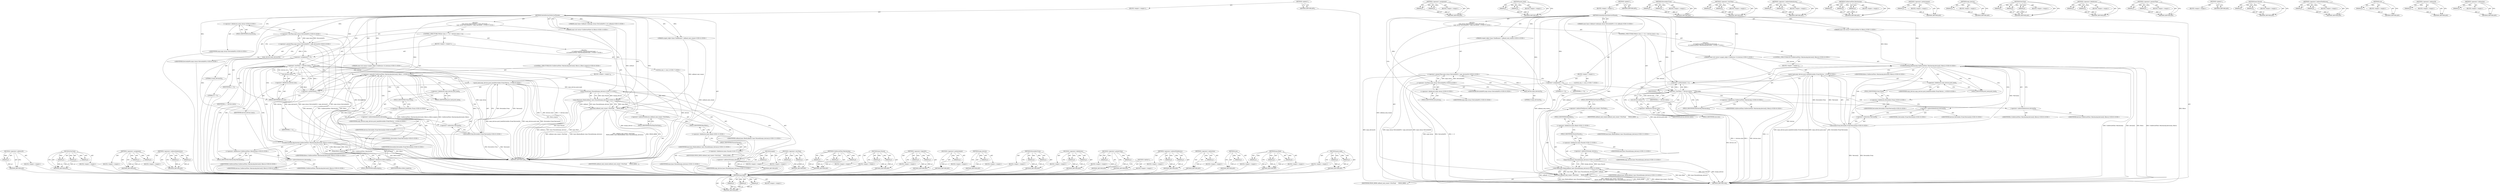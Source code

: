 digraph "push_back" {
vulnerable_172 [label=<(METHOD,base.Bind)>];
vulnerable_173 [label=<(PARAM,p1)>];
vulnerable_174 [label=<(PARAM,p2)>];
vulnerable_175 [label=<(PARAM,p3)>];
vulnerable_176 [label=<(BLOCK,&lt;empty&gt;,&lt;empty&gt;)>];
vulnerable_177 [label=<(METHOD_RETURN,ANY)>];
vulnerable_123 [label=<(METHOD,&lt;operator&gt;.assignment)>];
vulnerable_124 [label=<(PARAM,p1)>];
vulnerable_125 [label=<(PARAM,p2)>];
vulnerable_126 [label=<(BLOCK,&lt;empty&gt;,&lt;empty&gt;)>];
vulnerable_127 [label=<(METHOD_RETURN,ANY)>];
vulnerable_147 [label=<(METHOD,push_back)>];
vulnerable_148 [label=<(PARAM,p1)>];
vulnerable_149 [label=<(PARAM,p2)>];
vulnerable_150 [label=<(BLOCK,&lt;empty&gt;,&lt;empty&gt;)>];
vulnerable_151 [label=<(METHOD_RETURN,ANY)>];
vulnerable_6 [label=<(METHOD,&lt;global&gt;)<SUB>1</SUB>>];
vulnerable_7 [label=<(BLOCK,&lt;empty&gt;,&lt;empty&gt;)<SUB>1</SUB>>];
vulnerable_8 [label=<(METHOD,OnGetDevicesOnServiceThread)<SUB>1</SUB>>];
vulnerable_9 [label="<(PARAM,const std::vector&lt;UsbDeviceFilter&gt;&amp; filters)<SUB>2</SUB>>"];
vulnerable_10 [label="<(PARAM,const base::Callback&lt;void(mojo::Array&lt;DeviceInfoPtr&gt;)&gt;&amp; callback)<SUB>3</SUB>>"];
vulnerable_11 [label="<(PARAM,scoped_refptr&lt;base::TaskRunner&gt; callback_task_runner)<SUB>4</SUB>>"];
vulnerable_12 [label="<(PARAM,const std::vector&lt;scoped_refptr&lt;UsbDevice&gt;&gt;&amp; devices)<SUB>5</SUB>>"];
vulnerable_13 [label="<(BLOCK,{
   mojo::Array&lt;DeviceInfoPtr&gt; mojo_devices(0)...,{
   mojo::Array&lt;DeviceInfoPtr&gt; mojo_devices(0)...)<SUB>5</SUB>>"];
vulnerable_14 [label="<(&lt;operator&gt;.greaterThan,mojo::Array&lt;DeviceInfoPtr&gt; mojo_devices(0))<SUB>6</SUB>>"];
vulnerable_15 [label="<(&lt;operator&gt;.lessThan,mojo::Array&lt;DeviceInfoPtr)<SUB>6</SUB>>"];
vulnerable_16 [label="<(&lt;operator&gt;.fieldAccess,mojo::Array)<SUB>6</SUB>>"];
vulnerable_17 [label="<(IDENTIFIER,mojo,mojo::Array&lt;DeviceInfoPtr)<SUB>6</SUB>>"];
vulnerable_18 [label=<(FIELD_IDENTIFIER,Array,Array)<SUB>6</SUB>>];
vulnerable_19 [label="<(IDENTIFIER,DeviceInfoPtr,mojo::Array&lt;DeviceInfoPtr)<SUB>6</SUB>>"];
vulnerable_20 [label=<(mojo_devices,mojo_devices(0))<SUB>6</SUB>>];
vulnerable_21 [label=<(LITERAL,0,mojo_devices(0))<SUB>6</SUB>>];
vulnerable_22 [label=<(CONTROL_STRUCTURE,FOR,for (size_t i = 0;i &lt; devices.size();++i))<SUB>7</SUB>>];
vulnerable_23 [label=<(BLOCK,&lt;empty&gt;,&lt;empty&gt;)<SUB>7</SUB>>];
vulnerable_24 [label="<(LOCAL,size_t i: size_t)<SUB>7</SUB>>"];
vulnerable_25 [label=<(&lt;operator&gt;.assignment,i = 0)<SUB>7</SUB>>];
vulnerable_26 [label=<(IDENTIFIER,i,i = 0)<SUB>7</SUB>>];
vulnerable_27 [label=<(LITERAL,0,i = 0)<SUB>7</SUB>>];
vulnerable_28 [label=<(&lt;operator&gt;.lessThan,i &lt; devices.size())<SUB>7</SUB>>];
vulnerable_29 [label=<(IDENTIFIER,i,i &lt; devices.size())<SUB>7</SUB>>];
vulnerable_30 [label=<(size,devices.size())<SUB>7</SUB>>];
vulnerable_31 [label=<(&lt;operator&gt;.fieldAccess,devices.size)<SUB>7</SUB>>];
vulnerable_32 [label=<(IDENTIFIER,devices,devices.size())<SUB>7</SUB>>];
vulnerable_33 [label=<(FIELD_IDENTIFIER,size,size)<SUB>7</SUB>>];
vulnerable_34 [label=<(&lt;operator&gt;.preIncrement,++i)<SUB>7</SUB>>];
vulnerable_35 [label=<(IDENTIFIER,i,++i)<SUB>7</SUB>>];
vulnerable_36 [label="<(BLOCK,{
    if (UsbDeviceFilter::MatchesAny(devices[i...,{
    if (UsbDeviceFilter::MatchesAny(devices[i...)<SUB>7</SUB>>"];
vulnerable_37 [label="<(CONTROL_STRUCTURE,IF,if (UsbDeviceFilter::MatchesAny(devices[i], filters)))<SUB>8</SUB>>"];
vulnerable_38 [label="<(UsbDeviceFilter.MatchesAny,UsbDeviceFilter::MatchesAny(devices[i], filters))<SUB>8</SUB>>"];
vulnerable_39 [label="<(&lt;operator&gt;.fieldAccess,UsbDeviceFilter::MatchesAny)<SUB>8</SUB>>"];
vulnerable_40 [label="<(IDENTIFIER,UsbDeviceFilter,UsbDeviceFilter::MatchesAny(devices[i], filters))<SUB>8</SUB>>"];
vulnerable_41 [label=<(FIELD_IDENTIFIER,MatchesAny,MatchesAny)<SUB>8</SUB>>];
vulnerable_42 [label=<(&lt;operator&gt;.indirectIndexAccess,devices[i])<SUB>8</SUB>>];
vulnerable_43 [label="<(IDENTIFIER,devices,UsbDeviceFilter::MatchesAny(devices[i], filters))<SUB>8</SUB>>"];
vulnerable_44 [label="<(IDENTIFIER,i,UsbDeviceFilter::MatchesAny(devices[i], filters))<SUB>8</SUB>>"];
vulnerable_45 [label="<(IDENTIFIER,filters,UsbDeviceFilter::MatchesAny(devices[i], filters))<SUB>8</SUB>>"];
vulnerable_46 [label=<(BLOCK,&lt;empty&gt;,&lt;empty&gt;)<SUB>9</SUB>>];
vulnerable_47 [label="<(push_back,mojo_devices.push_back(DeviceInfo::From(*device...)<SUB>9</SUB>>"];
vulnerable_48 [label=<(&lt;operator&gt;.fieldAccess,mojo_devices.push_back)<SUB>9</SUB>>];
vulnerable_49 [label="<(IDENTIFIER,mojo_devices,mojo_devices.push_back(DeviceInfo::From(*device...)<SUB>9</SUB>>"];
vulnerable_50 [label=<(FIELD_IDENTIFIER,push_back,push_back)<SUB>9</SUB>>];
vulnerable_51 [label="<(DeviceInfo.From,DeviceInfo::From(*devices[i]))<SUB>9</SUB>>"];
vulnerable_52 [label="<(&lt;operator&gt;.fieldAccess,DeviceInfo::From)<SUB>9</SUB>>"];
vulnerable_53 [label="<(IDENTIFIER,DeviceInfo,DeviceInfo::From(*devices[i]))<SUB>9</SUB>>"];
vulnerable_54 [label=<(FIELD_IDENTIFIER,From,From)<SUB>9</SUB>>];
vulnerable_55 [label=<(&lt;operator&gt;.indirection,*devices[i])<SUB>9</SUB>>];
vulnerable_56 [label=<(&lt;operator&gt;.indirectIndexAccess,devices[i])<SUB>9</SUB>>];
vulnerable_57 [label="<(IDENTIFIER,devices,DeviceInfo::From(*devices[i]))<SUB>9</SUB>>"];
vulnerable_58 [label="<(IDENTIFIER,i,DeviceInfo::From(*devices[i]))<SUB>9</SUB>>"];
vulnerable_59 [label=<(PostTask,callback_task_runner-&gt;PostTask(
      FROM_HERE...)<SUB>11</SUB>>];
vulnerable_60 [label=<(&lt;operator&gt;.indirectFieldAccess,callback_task_runner-&gt;PostTask)<SUB>11</SUB>>];
vulnerable_61 [label=<(IDENTIFIER,callback_task_runner,callback_task_runner-&gt;PostTask(
      FROM_HERE...)<SUB>11</SUB>>];
vulnerable_62 [label=<(FIELD_IDENTIFIER,PostTask,PostTask)<SUB>11</SUB>>];
vulnerable_63 [label=<(IDENTIFIER,FROM_HERE,callback_task_runner-&gt;PostTask(
      FROM_HERE...)<SUB>12</SUB>>];
vulnerable_64 [label="<(base.Bind,base::Bind(callback, base::Passed(&amp;mojo_devices)))<SUB>12</SUB>>"];
vulnerable_65 [label="<(&lt;operator&gt;.fieldAccess,base::Bind)<SUB>12</SUB>>"];
vulnerable_66 [label="<(IDENTIFIER,base,base::Bind(callback, base::Passed(&amp;mojo_devices)))<SUB>12</SUB>>"];
vulnerable_67 [label=<(FIELD_IDENTIFIER,Bind,Bind)<SUB>12</SUB>>];
vulnerable_68 [label="<(IDENTIFIER,callback,base::Bind(callback, base::Passed(&amp;mojo_devices)))<SUB>12</SUB>>"];
vulnerable_69 [label="<(base.Passed,base::Passed(&amp;mojo_devices))<SUB>12</SUB>>"];
vulnerable_70 [label="<(&lt;operator&gt;.fieldAccess,base::Passed)<SUB>12</SUB>>"];
vulnerable_71 [label="<(IDENTIFIER,base,base::Passed(&amp;mojo_devices))<SUB>12</SUB>>"];
vulnerable_72 [label=<(FIELD_IDENTIFIER,Passed,Passed)<SUB>12</SUB>>];
vulnerable_73 [label=<(&lt;operator&gt;.addressOf,&amp;mojo_devices)<SUB>12</SUB>>];
vulnerable_74 [label="<(IDENTIFIER,mojo_devices,base::Passed(&amp;mojo_devices))<SUB>12</SUB>>"];
vulnerable_75 [label=<(METHOD_RETURN,void)<SUB>1</SUB>>];
vulnerable_77 [label=<(METHOD_RETURN,ANY)<SUB>1</SUB>>];
vulnerable_152 [label=<(METHOD,DeviceInfo.From)>];
vulnerable_153 [label=<(PARAM,p1)>];
vulnerable_154 [label=<(PARAM,p2)>];
vulnerable_155 [label=<(BLOCK,&lt;empty&gt;,&lt;empty&gt;)>];
vulnerable_156 [label=<(METHOD_RETURN,ANY)>];
vulnerable_109 [label=<(METHOD,&lt;operator&gt;.lessThan)>];
vulnerable_110 [label=<(PARAM,p1)>];
vulnerable_111 [label=<(PARAM,p2)>];
vulnerable_112 [label=<(BLOCK,&lt;empty&gt;,&lt;empty&gt;)>];
vulnerable_113 [label=<(METHOD_RETURN,ANY)>];
vulnerable_142 [label=<(METHOD,&lt;operator&gt;.indirectIndexAccess)>];
vulnerable_143 [label=<(PARAM,p1)>];
vulnerable_144 [label=<(PARAM,p2)>];
vulnerable_145 [label=<(BLOCK,&lt;empty&gt;,&lt;empty&gt;)>];
vulnerable_146 [label=<(METHOD_RETURN,ANY)>];
vulnerable_136 [label=<(METHOD,UsbDeviceFilter.MatchesAny)>];
vulnerable_137 [label=<(PARAM,p1)>];
vulnerable_138 [label=<(PARAM,p2)>];
vulnerable_139 [label=<(PARAM,p3)>];
vulnerable_140 [label=<(BLOCK,&lt;empty&gt;,&lt;empty&gt;)>];
vulnerable_141 [label=<(METHOD_RETURN,ANY)>];
vulnerable_132 [label=<(METHOD,&lt;operator&gt;.preIncrement)>];
vulnerable_133 [label=<(PARAM,p1)>];
vulnerable_134 [label=<(BLOCK,&lt;empty&gt;,&lt;empty&gt;)>];
vulnerable_135 [label=<(METHOD_RETURN,ANY)>];
vulnerable_119 [label=<(METHOD,mojo_devices)>];
vulnerable_120 [label=<(PARAM,p1)>];
vulnerable_121 [label=<(BLOCK,&lt;empty&gt;,&lt;empty&gt;)>];
vulnerable_122 [label=<(METHOD_RETURN,ANY)>];
vulnerable_161 [label=<(METHOD,PostTask)>];
vulnerable_162 [label=<(PARAM,p1)>];
vulnerable_163 [label=<(PARAM,p2)>];
vulnerable_164 [label=<(PARAM,p3)>];
vulnerable_165 [label=<(BLOCK,&lt;empty&gt;,&lt;empty&gt;)>];
vulnerable_166 [label=<(METHOD_RETURN,ANY)>];
vulnerable_114 [label=<(METHOD,&lt;operator&gt;.fieldAccess)>];
vulnerable_115 [label=<(PARAM,p1)>];
vulnerable_116 [label=<(PARAM,p2)>];
vulnerable_117 [label=<(BLOCK,&lt;empty&gt;,&lt;empty&gt;)>];
vulnerable_118 [label=<(METHOD_RETURN,ANY)>];
vulnerable_104 [label=<(METHOD,&lt;operator&gt;.greaterThan)>];
vulnerable_105 [label=<(PARAM,p1)>];
vulnerable_106 [label=<(PARAM,p2)>];
vulnerable_107 [label=<(BLOCK,&lt;empty&gt;,&lt;empty&gt;)>];
vulnerable_108 [label=<(METHOD_RETURN,ANY)>];
vulnerable_98 [label=<(METHOD,&lt;global&gt;)<SUB>1</SUB>>];
vulnerable_99 [label=<(BLOCK,&lt;empty&gt;,&lt;empty&gt;)>];
vulnerable_100 [label=<(METHOD_RETURN,ANY)>];
vulnerable_178 [label=<(METHOD,base.Passed)>];
vulnerable_179 [label=<(PARAM,p1)>];
vulnerable_180 [label=<(PARAM,p2)>];
vulnerable_181 [label=<(BLOCK,&lt;empty&gt;,&lt;empty&gt;)>];
vulnerable_182 [label=<(METHOD_RETURN,ANY)>];
vulnerable_167 [label=<(METHOD,&lt;operator&gt;.indirectFieldAccess)>];
vulnerable_168 [label=<(PARAM,p1)>];
vulnerable_169 [label=<(PARAM,p2)>];
vulnerable_170 [label=<(BLOCK,&lt;empty&gt;,&lt;empty&gt;)>];
vulnerable_171 [label=<(METHOD_RETURN,ANY)>];
vulnerable_128 [label=<(METHOD,size)>];
vulnerable_129 [label=<(PARAM,p1)>];
vulnerable_130 [label=<(BLOCK,&lt;empty&gt;,&lt;empty&gt;)>];
vulnerable_131 [label=<(METHOD_RETURN,ANY)>];
vulnerable_183 [label=<(METHOD,&lt;operator&gt;.addressOf)>];
vulnerable_184 [label=<(PARAM,p1)>];
vulnerable_185 [label=<(BLOCK,&lt;empty&gt;,&lt;empty&gt;)>];
vulnerable_186 [label=<(METHOD_RETURN,ANY)>];
vulnerable_157 [label=<(METHOD,&lt;operator&gt;.indirection)>];
vulnerable_158 [label=<(PARAM,p1)>];
vulnerable_159 [label=<(BLOCK,&lt;empty&gt;,&lt;empty&gt;)>];
vulnerable_160 [label=<(METHOD_RETURN,ANY)>];
fixed_197 [label=<(METHOD,&lt;operator&gt;.addressOf)>];
fixed_198 [label=<(PARAM,p1)>];
fixed_199 [label=<(BLOCK,&lt;empty&gt;,&lt;empty&gt;)>];
fixed_200 [label=<(METHOD_RETURN,ANY)>];
fixed_175 [label=<(METHOD,PostTask)>];
fixed_176 [label=<(PARAM,p1)>];
fixed_177 [label=<(PARAM,p2)>];
fixed_178 [label=<(PARAM,p3)>];
fixed_179 [label=<(BLOCK,&lt;empty&gt;,&lt;empty&gt;)>];
fixed_180 [label=<(METHOD_RETURN,ANY)>];
fixed_128 [label=<(METHOD,&lt;operator&gt;.assignment)>];
fixed_129 [label=<(PARAM,p1)>];
fixed_130 [label=<(PARAM,p2)>];
fixed_131 [label=<(BLOCK,&lt;empty&gt;,&lt;empty&gt;)>];
fixed_132 [label=<(METHOD_RETURN,ANY)>];
fixed_152 [label=<(METHOD,&lt;operator&gt;.indirectIndexAccess)>];
fixed_153 [label=<(PARAM,p1)>];
fixed_154 [label=<(PARAM,p2)>];
fixed_155 [label=<(BLOCK,&lt;empty&gt;,&lt;empty&gt;)>];
fixed_156 [label=<(METHOD_RETURN,ANY)>];
fixed_6 [label=<(METHOD,&lt;global&gt;)<SUB>1</SUB>>];
fixed_7 [label=<(BLOCK,&lt;empty&gt;,&lt;empty&gt;)<SUB>1</SUB>>];
fixed_8 [label=<(METHOD,OnGetDevicesOnServiceThread)<SUB>1</SUB>>];
fixed_9 [label="<(PARAM,const std::vector&lt;UsbDeviceFilter&gt;&amp; filters)<SUB>2</SUB>>"];
fixed_10 [label="<(PARAM,const base::Callback&lt;void(mojo::Array&lt;DeviceInfoPtr&gt;)&gt;&amp; callback)<SUB>3</SUB>>"];
fixed_11 [label="<(PARAM,scoped_refptr&lt;base::TaskRunner&gt; callback_task_runner)<SUB>4</SUB>>"];
fixed_12 [label="<(PARAM,const std::vector&lt;scoped_refptr&lt;UsbDevice&gt;&gt;&amp; devices)<SUB>5</SUB>>"];
fixed_13 [label="<(BLOCK,{
   mojo::Array&lt;DeviceInfoPtr&gt; mojo_devices(0)...,{
   mojo::Array&lt;DeviceInfoPtr&gt; mojo_devices(0)...)<SUB>5</SUB>>"];
fixed_14 [label="<(&lt;operator&gt;.greaterThan,mojo::Array&lt;DeviceInfoPtr&gt; mojo_devices(0))<SUB>6</SUB>>"];
fixed_15 [label="<(&lt;operator&gt;.lessThan,mojo::Array&lt;DeviceInfoPtr)<SUB>6</SUB>>"];
fixed_16 [label="<(&lt;operator&gt;.fieldAccess,mojo::Array)<SUB>6</SUB>>"];
fixed_17 [label="<(IDENTIFIER,mojo,mojo::Array&lt;DeviceInfoPtr)<SUB>6</SUB>>"];
fixed_18 [label=<(FIELD_IDENTIFIER,Array,Array)<SUB>6</SUB>>];
fixed_19 [label="<(IDENTIFIER,DeviceInfoPtr,mojo::Array&lt;DeviceInfoPtr)<SUB>6</SUB>>"];
fixed_20 [label=<(mojo_devices,mojo_devices(0))<SUB>6</SUB>>];
fixed_21 [label=<(LITERAL,0,mojo_devices(0))<SUB>6</SUB>>];
fixed_22 [label=<(CONTROL_STRUCTURE,FOR,for (size_t i = 0;i &lt; devices.size();++i))<SUB>7</SUB>>];
fixed_23 [label=<(BLOCK,&lt;empty&gt;,&lt;empty&gt;)<SUB>7</SUB>>];
fixed_24 [label="<(LOCAL,size_t i: size_t)<SUB>7</SUB>>"];
fixed_25 [label=<(&lt;operator&gt;.assignment,i = 0)<SUB>7</SUB>>];
fixed_26 [label=<(IDENTIFIER,i,i = 0)<SUB>7</SUB>>];
fixed_27 [label=<(LITERAL,0,i = 0)<SUB>7</SUB>>];
fixed_28 [label=<(&lt;operator&gt;.lessThan,i &lt; devices.size())<SUB>7</SUB>>];
fixed_29 [label=<(IDENTIFIER,i,i &lt; devices.size())<SUB>7</SUB>>];
fixed_30 [label=<(size,devices.size())<SUB>7</SUB>>];
fixed_31 [label=<(&lt;operator&gt;.fieldAccess,devices.size)<SUB>7</SUB>>];
fixed_32 [label=<(IDENTIFIER,devices,devices.size())<SUB>7</SUB>>];
fixed_33 [label=<(FIELD_IDENTIFIER,size,size)<SUB>7</SUB>>];
fixed_34 [label=<(&lt;operator&gt;.preIncrement,++i)<SUB>7</SUB>>];
fixed_35 [label=<(IDENTIFIER,i,++i)<SUB>7</SUB>>];
fixed_36 [label="<(BLOCK,{
    if (UsbDeviceFilter::MatchesAny(devices[i...,{
    if (UsbDeviceFilter::MatchesAny(devices[i...)<SUB>7</SUB>>"];
fixed_37 [label="<(CONTROL_STRUCTURE,IF,if (UsbDeviceFilter::MatchesAny(devices[i], filters) || filters.empty()))<SUB>8</SUB>>"];
fixed_38 [label="<(&lt;operator&gt;.logicalOr,UsbDeviceFilter::MatchesAny(devices[i], filters...)<SUB>8</SUB>>"];
fixed_39 [label="<(UsbDeviceFilter.MatchesAny,UsbDeviceFilter::MatchesAny(devices[i], filters))<SUB>8</SUB>>"];
fixed_40 [label="<(&lt;operator&gt;.fieldAccess,UsbDeviceFilter::MatchesAny)<SUB>8</SUB>>"];
fixed_41 [label="<(IDENTIFIER,UsbDeviceFilter,UsbDeviceFilter::MatchesAny(devices[i], filters))<SUB>8</SUB>>"];
fixed_42 [label=<(FIELD_IDENTIFIER,MatchesAny,MatchesAny)<SUB>8</SUB>>];
fixed_43 [label=<(&lt;operator&gt;.indirectIndexAccess,devices[i])<SUB>8</SUB>>];
fixed_44 [label="<(IDENTIFIER,devices,UsbDeviceFilter::MatchesAny(devices[i], filters))<SUB>8</SUB>>"];
fixed_45 [label="<(IDENTIFIER,i,UsbDeviceFilter::MatchesAny(devices[i], filters))<SUB>8</SUB>>"];
fixed_46 [label="<(IDENTIFIER,filters,UsbDeviceFilter::MatchesAny(devices[i], filters))<SUB>8</SUB>>"];
fixed_47 [label=<(empty,filters.empty())<SUB>8</SUB>>];
fixed_48 [label=<(&lt;operator&gt;.fieldAccess,filters.empty)<SUB>8</SUB>>];
fixed_49 [label=<(IDENTIFIER,filters,filters.empty())<SUB>8</SUB>>];
fixed_50 [label=<(FIELD_IDENTIFIER,empty,empty)<SUB>8</SUB>>];
fixed_51 [label=<(BLOCK,&lt;empty&gt;,&lt;empty&gt;)<SUB>9</SUB>>];
fixed_52 [label="<(push_back,mojo_devices.push_back(DeviceInfo::From(*device...)<SUB>9</SUB>>"];
fixed_53 [label=<(&lt;operator&gt;.fieldAccess,mojo_devices.push_back)<SUB>9</SUB>>];
fixed_54 [label="<(IDENTIFIER,mojo_devices,mojo_devices.push_back(DeviceInfo::From(*device...)<SUB>9</SUB>>"];
fixed_55 [label=<(FIELD_IDENTIFIER,push_back,push_back)<SUB>9</SUB>>];
fixed_56 [label="<(DeviceInfo.From,DeviceInfo::From(*devices[i]))<SUB>9</SUB>>"];
fixed_57 [label="<(&lt;operator&gt;.fieldAccess,DeviceInfo::From)<SUB>9</SUB>>"];
fixed_58 [label="<(IDENTIFIER,DeviceInfo,DeviceInfo::From(*devices[i]))<SUB>9</SUB>>"];
fixed_59 [label=<(FIELD_IDENTIFIER,From,From)<SUB>9</SUB>>];
fixed_60 [label=<(&lt;operator&gt;.indirection,*devices[i])<SUB>9</SUB>>];
fixed_61 [label=<(&lt;operator&gt;.indirectIndexAccess,devices[i])<SUB>9</SUB>>];
fixed_62 [label="<(IDENTIFIER,devices,DeviceInfo::From(*devices[i]))<SUB>9</SUB>>"];
fixed_63 [label="<(IDENTIFIER,i,DeviceInfo::From(*devices[i]))<SUB>9</SUB>>"];
fixed_64 [label=<(PostTask,callback_task_runner-&gt;PostTask(
      FROM_HERE...)<SUB>11</SUB>>];
fixed_65 [label=<(&lt;operator&gt;.indirectFieldAccess,callback_task_runner-&gt;PostTask)<SUB>11</SUB>>];
fixed_66 [label=<(IDENTIFIER,callback_task_runner,callback_task_runner-&gt;PostTask(
      FROM_HERE...)<SUB>11</SUB>>];
fixed_67 [label=<(FIELD_IDENTIFIER,PostTask,PostTask)<SUB>11</SUB>>];
fixed_68 [label=<(IDENTIFIER,FROM_HERE,callback_task_runner-&gt;PostTask(
      FROM_HERE...)<SUB>12</SUB>>];
fixed_69 [label="<(base.Bind,base::Bind(callback, base::Passed(&amp;mojo_devices)))<SUB>12</SUB>>"];
fixed_70 [label="<(&lt;operator&gt;.fieldAccess,base::Bind)<SUB>12</SUB>>"];
fixed_71 [label="<(IDENTIFIER,base,base::Bind(callback, base::Passed(&amp;mojo_devices)))<SUB>12</SUB>>"];
fixed_72 [label=<(FIELD_IDENTIFIER,Bind,Bind)<SUB>12</SUB>>];
fixed_73 [label="<(IDENTIFIER,callback,base::Bind(callback, base::Passed(&amp;mojo_devices)))<SUB>12</SUB>>"];
fixed_74 [label="<(base.Passed,base::Passed(&amp;mojo_devices))<SUB>12</SUB>>"];
fixed_75 [label="<(&lt;operator&gt;.fieldAccess,base::Passed)<SUB>12</SUB>>"];
fixed_76 [label="<(IDENTIFIER,base,base::Passed(&amp;mojo_devices))<SUB>12</SUB>>"];
fixed_77 [label=<(FIELD_IDENTIFIER,Passed,Passed)<SUB>12</SUB>>];
fixed_78 [label=<(&lt;operator&gt;.addressOf,&amp;mojo_devices)<SUB>12</SUB>>];
fixed_79 [label="<(IDENTIFIER,mojo_devices,base::Passed(&amp;mojo_devices))<SUB>12</SUB>>"];
fixed_80 [label=<(METHOD_RETURN,void)<SUB>1</SUB>>];
fixed_82 [label=<(METHOD_RETURN,ANY)<SUB>1</SUB>>];
fixed_157 [label=<(METHOD,empty)>];
fixed_158 [label=<(PARAM,p1)>];
fixed_159 [label=<(BLOCK,&lt;empty&gt;,&lt;empty&gt;)>];
fixed_160 [label=<(METHOD_RETURN,ANY)>];
fixed_114 [label=<(METHOD,&lt;operator&gt;.lessThan)>];
fixed_115 [label=<(PARAM,p1)>];
fixed_116 [label=<(PARAM,p2)>];
fixed_117 [label=<(BLOCK,&lt;empty&gt;,&lt;empty&gt;)>];
fixed_118 [label=<(METHOD_RETURN,ANY)>];
fixed_146 [label=<(METHOD,UsbDeviceFilter.MatchesAny)>];
fixed_147 [label=<(PARAM,p1)>];
fixed_148 [label=<(PARAM,p2)>];
fixed_149 [label=<(PARAM,p3)>];
fixed_150 [label=<(BLOCK,&lt;empty&gt;,&lt;empty&gt;)>];
fixed_151 [label=<(METHOD_RETURN,ANY)>];
fixed_192 [label=<(METHOD,base.Passed)>];
fixed_193 [label=<(PARAM,p1)>];
fixed_194 [label=<(PARAM,p2)>];
fixed_195 [label=<(BLOCK,&lt;empty&gt;,&lt;empty&gt;)>];
fixed_196 [label=<(METHOD_RETURN,ANY)>];
fixed_141 [label=<(METHOD,&lt;operator&gt;.logicalOr)>];
fixed_142 [label=<(PARAM,p1)>];
fixed_143 [label=<(PARAM,p2)>];
fixed_144 [label=<(BLOCK,&lt;empty&gt;,&lt;empty&gt;)>];
fixed_145 [label=<(METHOD_RETURN,ANY)>];
fixed_137 [label=<(METHOD,&lt;operator&gt;.preIncrement)>];
fixed_138 [label=<(PARAM,p1)>];
fixed_139 [label=<(BLOCK,&lt;empty&gt;,&lt;empty&gt;)>];
fixed_140 [label=<(METHOD_RETURN,ANY)>];
fixed_124 [label=<(METHOD,mojo_devices)>];
fixed_125 [label=<(PARAM,p1)>];
fixed_126 [label=<(BLOCK,&lt;empty&gt;,&lt;empty&gt;)>];
fixed_127 [label=<(METHOD_RETURN,ANY)>];
fixed_166 [label=<(METHOD,DeviceInfo.From)>];
fixed_167 [label=<(PARAM,p1)>];
fixed_168 [label=<(PARAM,p2)>];
fixed_169 [label=<(BLOCK,&lt;empty&gt;,&lt;empty&gt;)>];
fixed_170 [label=<(METHOD_RETURN,ANY)>];
fixed_119 [label=<(METHOD,&lt;operator&gt;.fieldAccess)>];
fixed_120 [label=<(PARAM,p1)>];
fixed_121 [label=<(PARAM,p2)>];
fixed_122 [label=<(BLOCK,&lt;empty&gt;,&lt;empty&gt;)>];
fixed_123 [label=<(METHOD_RETURN,ANY)>];
fixed_109 [label=<(METHOD,&lt;operator&gt;.greaterThan)>];
fixed_110 [label=<(PARAM,p1)>];
fixed_111 [label=<(PARAM,p2)>];
fixed_112 [label=<(BLOCK,&lt;empty&gt;,&lt;empty&gt;)>];
fixed_113 [label=<(METHOD_RETURN,ANY)>];
fixed_103 [label=<(METHOD,&lt;global&gt;)<SUB>1</SUB>>];
fixed_104 [label=<(BLOCK,&lt;empty&gt;,&lt;empty&gt;)>];
fixed_105 [label=<(METHOD_RETURN,ANY)>];
fixed_181 [label=<(METHOD,&lt;operator&gt;.indirectFieldAccess)>];
fixed_182 [label=<(PARAM,p1)>];
fixed_183 [label=<(PARAM,p2)>];
fixed_184 [label=<(BLOCK,&lt;empty&gt;,&lt;empty&gt;)>];
fixed_185 [label=<(METHOD_RETURN,ANY)>];
fixed_171 [label=<(METHOD,&lt;operator&gt;.indirection)>];
fixed_172 [label=<(PARAM,p1)>];
fixed_173 [label=<(BLOCK,&lt;empty&gt;,&lt;empty&gt;)>];
fixed_174 [label=<(METHOD_RETURN,ANY)>];
fixed_133 [label=<(METHOD,size)>];
fixed_134 [label=<(PARAM,p1)>];
fixed_135 [label=<(BLOCK,&lt;empty&gt;,&lt;empty&gt;)>];
fixed_136 [label=<(METHOD_RETURN,ANY)>];
fixed_186 [label=<(METHOD,base.Bind)>];
fixed_187 [label=<(PARAM,p1)>];
fixed_188 [label=<(PARAM,p2)>];
fixed_189 [label=<(PARAM,p3)>];
fixed_190 [label=<(BLOCK,&lt;empty&gt;,&lt;empty&gt;)>];
fixed_191 [label=<(METHOD_RETURN,ANY)>];
fixed_161 [label=<(METHOD,push_back)>];
fixed_162 [label=<(PARAM,p1)>];
fixed_163 [label=<(PARAM,p2)>];
fixed_164 [label=<(BLOCK,&lt;empty&gt;,&lt;empty&gt;)>];
fixed_165 [label=<(METHOD_RETURN,ANY)>];
vulnerable_172 -> vulnerable_173  [key=0, label="AST: "];
vulnerable_172 -> vulnerable_173  [key=1, label="DDG: "];
vulnerable_172 -> vulnerable_176  [key=0, label="AST: "];
vulnerable_172 -> vulnerable_174  [key=0, label="AST: "];
vulnerable_172 -> vulnerable_174  [key=1, label="DDG: "];
vulnerable_172 -> vulnerable_177  [key=0, label="AST: "];
vulnerable_172 -> vulnerable_177  [key=1, label="CFG: "];
vulnerable_172 -> vulnerable_175  [key=0, label="AST: "];
vulnerable_172 -> vulnerable_175  [key=1, label="DDG: "];
vulnerable_173 -> vulnerable_177  [key=0, label="DDG: p1"];
vulnerable_174 -> vulnerable_177  [key=0, label="DDG: p2"];
vulnerable_175 -> vulnerable_177  [key=0, label="DDG: p3"];
vulnerable_123 -> vulnerable_124  [key=0, label="AST: "];
vulnerable_123 -> vulnerable_124  [key=1, label="DDG: "];
vulnerable_123 -> vulnerable_126  [key=0, label="AST: "];
vulnerable_123 -> vulnerable_125  [key=0, label="AST: "];
vulnerable_123 -> vulnerable_125  [key=1, label="DDG: "];
vulnerable_123 -> vulnerable_127  [key=0, label="AST: "];
vulnerable_123 -> vulnerable_127  [key=1, label="CFG: "];
vulnerable_124 -> vulnerable_127  [key=0, label="DDG: p1"];
vulnerable_125 -> vulnerable_127  [key=0, label="DDG: p2"];
vulnerable_147 -> vulnerable_148  [key=0, label="AST: "];
vulnerable_147 -> vulnerable_148  [key=1, label="DDG: "];
vulnerable_147 -> vulnerable_150  [key=0, label="AST: "];
vulnerable_147 -> vulnerable_149  [key=0, label="AST: "];
vulnerable_147 -> vulnerable_149  [key=1, label="DDG: "];
vulnerable_147 -> vulnerable_151  [key=0, label="AST: "];
vulnerable_147 -> vulnerable_151  [key=1, label="CFG: "];
vulnerable_148 -> vulnerable_151  [key=0, label="DDG: p1"];
vulnerable_149 -> vulnerable_151  [key=0, label="DDG: p2"];
vulnerable_6 -> vulnerable_7  [key=0, label="AST: "];
vulnerable_6 -> vulnerable_77  [key=0, label="AST: "];
vulnerable_6 -> vulnerable_77  [key=1, label="CFG: "];
vulnerable_7 -> vulnerable_8  [key=0, label="AST: "];
vulnerable_8 -> vulnerable_9  [key=0, label="AST: "];
vulnerable_8 -> vulnerable_9  [key=1, label="DDG: "];
vulnerable_8 -> vulnerable_10  [key=0, label="AST: "];
vulnerable_8 -> vulnerable_10  [key=1, label="DDG: "];
vulnerable_8 -> vulnerable_11  [key=0, label="AST: "];
vulnerable_8 -> vulnerable_11  [key=1, label="DDG: "];
vulnerable_8 -> vulnerable_12  [key=0, label="AST: "];
vulnerable_8 -> vulnerable_12  [key=1, label="DDG: "];
vulnerable_8 -> vulnerable_13  [key=0, label="AST: "];
vulnerable_8 -> vulnerable_75  [key=0, label="AST: "];
vulnerable_8 -> vulnerable_18  [key=0, label="CFG: "];
vulnerable_8 -> vulnerable_59  [key=0, label="DDG: "];
vulnerable_8 -> vulnerable_15  [key=0, label="DDG: "];
vulnerable_8 -> vulnerable_20  [key=0, label="DDG: "];
vulnerable_8 -> vulnerable_25  [key=0, label="DDG: "];
vulnerable_8 -> vulnerable_28  [key=0, label="DDG: "];
vulnerable_8 -> vulnerable_34  [key=0, label="DDG: "];
vulnerable_8 -> vulnerable_64  [key=0, label="DDG: "];
vulnerable_8 -> vulnerable_69  [key=0, label="DDG: "];
vulnerable_8 -> vulnerable_38  [key=0, label="DDG: "];
vulnerable_9 -> vulnerable_75  [key=0, label="DDG: filters"];
vulnerable_9 -> vulnerable_38  [key=0, label="DDG: filters"];
vulnerable_10 -> vulnerable_64  [key=0, label="DDG: callback"];
vulnerable_11 -> vulnerable_75  [key=0, label="DDG: callback_task_runner"];
vulnerable_11 -> vulnerable_59  [key=0, label="DDG: callback_task_runner"];
vulnerable_12 -> vulnerable_75  [key=0, label="DDG: devices"];
vulnerable_12 -> vulnerable_30  [key=0, label="DDG: devices"];
vulnerable_12 -> vulnerable_38  [key=0, label="DDG: devices"];
vulnerable_13 -> vulnerable_14  [key=0, label="AST: "];
vulnerable_13 -> vulnerable_22  [key=0, label="AST: "];
vulnerable_13 -> vulnerable_59  [key=0, label="AST: "];
vulnerable_14 -> vulnerable_15  [key=0, label="AST: "];
vulnerable_14 -> vulnerable_20  [key=0, label="AST: "];
vulnerable_14 -> vulnerable_25  [key=0, label="CFG: "];
vulnerable_14 -> vulnerable_75  [key=0, label="DDG: mojo::Array&lt;DeviceInfoPtr"];
vulnerable_14 -> vulnerable_75  [key=1, label="DDG: mojo_devices(0)"];
vulnerable_14 -> vulnerable_75  [key=2, label="DDG: mojo::Array&lt;DeviceInfoPtr&gt; mojo_devices(0)"];
vulnerable_15 -> vulnerable_16  [key=0, label="AST: "];
vulnerable_15 -> vulnerable_19  [key=0, label="AST: "];
vulnerable_15 -> vulnerable_20  [key=0, label="CFG: "];
vulnerable_15 -> vulnerable_75  [key=0, label="DDG: mojo::Array"];
vulnerable_15 -> vulnerable_75  [key=1, label="DDG: DeviceInfoPtr"];
vulnerable_15 -> vulnerable_14  [key=0, label="DDG: mojo::Array"];
vulnerable_15 -> vulnerable_14  [key=1, label="DDG: DeviceInfoPtr"];
vulnerable_16 -> vulnerable_17  [key=0, label="AST: "];
vulnerable_16 -> vulnerable_18  [key=0, label="AST: "];
vulnerable_16 -> vulnerable_15  [key=0, label="CFG: "];
vulnerable_18 -> vulnerable_16  [key=0, label="CFG: "];
vulnerable_20 -> vulnerable_21  [key=0, label="AST: "];
vulnerable_20 -> vulnerable_14  [key=0, label="CFG: "];
vulnerable_20 -> vulnerable_14  [key=1, label="DDG: 0"];
vulnerable_22 -> vulnerable_23  [key=0, label="AST: "];
vulnerable_22 -> vulnerable_28  [key=0, label="AST: "];
vulnerable_22 -> vulnerable_34  [key=0, label="AST: "];
vulnerable_22 -> vulnerable_36  [key=0, label="AST: "];
vulnerable_23 -> vulnerable_24  [key=0, label="AST: "];
vulnerable_23 -> vulnerable_25  [key=0, label="AST: "];
vulnerable_25 -> vulnerable_26  [key=0, label="AST: "];
vulnerable_25 -> vulnerable_27  [key=0, label="AST: "];
vulnerable_25 -> vulnerable_33  [key=0, label="CFG: "];
vulnerable_25 -> vulnerable_75  [key=0, label="DDG: i = 0"];
vulnerable_25 -> vulnerable_28  [key=0, label="DDG: i"];
vulnerable_28 -> vulnerable_29  [key=0, label="AST: "];
vulnerable_28 -> vulnerable_30  [key=0, label="AST: "];
vulnerable_28 -> vulnerable_30  [key=1, label="CDG: "];
vulnerable_28 -> vulnerable_41  [key=0, label="CFG: "];
vulnerable_28 -> vulnerable_41  [key=1, label="CDG: "];
vulnerable_28 -> vulnerable_62  [key=0, label="CFG: "];
vulnerable_28 -> vulnerable_75  [key=0, label="DDG: i"];
vulnerable_28 -> vulnerable_75  [key=1, label="DDG: devices.size()"];
vulnerable_28 -> vulnerable_75  [key=2, label="DDG: i &lt; devices.size()"];
vulnerable_28 -> vulnerable_34  [key=0, label="DDG: i"];
vulnerable_28 -> vulnerable_34  [key=1, label="CDG: "];
vulnerable_28 -> vulnerable_33  [key=0, label="CDG: "];
vulnerable_28 -> vulnerable_42  [key=0, label="CDG: "];
vulnerable_28 -> vulnerable_28  [key=0, label="CDG: "];
vulnerable_28 -> vulnerable_38  [key=0, label="CDG: "];
vulnerable_28 -> vulnerable_39  [key=0, label="CDG: "];
vulnerable_28 -> vulnerable_31  [key=0, label="CDG: "];
vulnerable_30 -> vulnerable_31  [key=0, label="AST: "];
vulnerable_30 -> vulnerable_28  [key=0, label="CFG: "];
vulnerable_30 -> vulnerable_28  [key=1, label="DDG: devices.size"];
vulnerable_30 -> vulnerable_75  [key=0, label="DDG: devices.size"];
vulnerable_31 -> vulnerable_32  [key=0, label="AST: "];
vulnerable_31 -> vulnerable_33  [key=0, label="AST: "];
vulnerable_31 -> vulnerable_30  [key=0, label="CFG: "];
vulnerable_33 -> vulnerable_31  [key=0, label="CFG: "];
vulnerable_34 -> vulnerable_35  [key=0, label="AST: "];
vulnerable_34 -> vulnerable_33  [key=0, label="CFG: "];
vulnerable_34 -> vulnerable_75  [key=0, label="DDG: ++i"];
vulnerable_34 -> vulnerable_28  [key=0, label="DDG: i"];
vulnerable_36 -> vulnerable_37  [key=0, label="AST: "];
vulnerable_37 -> vulnerable_38  [key=0, label="AST: "];
vulnerable_37 -> vulnerable_46  [key=0, label="AST: "];
vulnerable_38 -> vulnerable_39  [key=0, label="AST: "];
vulnerable_38 -> vulnerable_42  [key=0, label="AST: "];
vulnerable_38 -> vulnerable_45  [key=0, label="AST: "];
vulnerable_38 -> vulnerable_50  [key=0, label="CFG: "];
vulnerable_38 -> vulnerable_50  [key=1, label="CDG: "];
vulnerable_38 -> vulnerable_34  [key=0, label="CFG: "];
vulnerable_38 -> vulnerable_75  [key=0, label="DDG: UsbDeviceFilter::MatchesAny"];
vulnerable_38 -> vulnerable_75  [key=1, label="DDG: devices[i]"];
vulnerable_38 -> vulnerable_75  [key=2, label="DDG: filters"];
vulnerable_38 -> vulnerable_75  [key=3, label="DDG: UsbDeviceFilter::MatchesAny(devices[i], filters)"];
vulnerable_38 -> vulnerable_47  [key=0, label="CDG: "];
vulnerable_38 -> vulnerable_48  [key=0, label="CDG: "];
vulnerable_38 -> vulnerable_51  [key=0, label="CDG: "];
vulnerable_38 -> vulnerable_52  [key=0, label="CDG: "];
vulnerable_38 -> vulnerable_56  [key=0, label="CDG: "];
vulnerable_38 -> vulnerable_55  [key=0, label="CDG: "];
vulnerable_38 -> vulnerable_54  [key=0, label="CDG: "];
vulnerable_39 -> vulnerable_40  [key=0, label="AST: "];
vulnerable_39 -> vulnerable_41  [key=0, label="AST: "];
vulnerable_39 -> vulnerable_42  [key=0, label="CFG: "];
vulnerable_41 -> vulnerable_39  [key=0, label="CFG: "];
vulnerable_42 -> vulnerable_43  [key=0, label="AST: "];
vulnerable_42 -> vulnerable_44  [key=0, label="AST: "];
vulnerable_42 -> vulnerable_38  [key=0, label="CFG: "];
vulnerable_46 -> vulnerable_47  [key=0, label="AST: "];
vulnerable_47 -> vulnerable_48  [key=0, label="AST: "];
vulnerable_47 -> vulnerable_51  [key=0, label="AST: "];
vulnerable_47 -> vulnerable_34  [key=0, label="CFG: "];
vulnerable_47 -> vulnerable_75  [key=0, label="DDG: mojo_devices.push_back"];
vulnerable_47 -> vulnerable_75  [key=1, label="DDG: DeviceInfo::From(*devices[i])"];
vulnerable_47 -> vulnerable_75  [key=2, label="DDG: mojo_devices.push_back(DeviceInfo::From(*devices[i]))"];
vulnerable_47 -> vulnerable_69  [key=0, label="DDG: mojo_devices.push_back"];
vulnerable_48 -> vulnerable_49  [key=0, label="AST: "];
vulnerable_48 -> vulnerable_50  [key=0, label="AST: "];
vulnerable_48 -> vulnerable_54  [key=0, label="CFG: "];
vulnerable_50 -> vulnerable_48  [key=0, label="CFG: "];
vulnerable_51 -> vulnerable_52  [key=0, label="AST: "];
vulnerable_51 -> vulnerable_55  [key=0, label="AST: "];
vulnerable_51 -> vulnerable_47  [key=0, label="CFG: "];
vulnerable_51 -> vulnerable_47  [key=1, label="DDG: DeviceInfo::From"];
vulnerable_51 -> vulnerable_47  [key=2, label="DDG: *devices[i]"];
vulnerable_51 -> vulnerable_75  [key=0, label="DDG: DeviceInfo::From"];
vulnerable_51 -> vulnerable_75  [key=1, label="DDG: *devices[i]"];
vulnerable_51 -> vulnerable_38  [key=0, label="DDG: *devices[i]"];
vulnerable_52 -> vulnerable_53  [key=0, label="AST: "];
vulnerable_52 -> vulnerable_54  [key=0, label="AST: "];
vulnerable_52 -> vulnerable_56  [key=0, label="CFG: "];
vulnerable_54 -> vulnerable_52  [key=0, label="CFG: "];
vulnerable_55 -> vulnerable_56  [key=0, label="AST: "];
vulnerable_55 -> vulnerable_51  [key=0, label="CFG: "];
vulnerable_56 -> vulnerable_57  [key=0, label="AST: "];
vulnerable_56 -> vulnerable_58  [key=0, label="AST: "];
vulnerable_56 -> vulnerable_55  [key=0, label="CFG: "];
vulnerable_59 -> vulnerable_60  [key=0, label="AST: "];
vulnerable_59 -> vulnerable_63  [key=0, label="AST: "];
vulnerable_59 -> vulnerable_64  [key=0, label="AST: "];
vulnerable_59 -> vulnerable_75  [key=0, label="CFG: "];
vulnerable_59 -> vulnerable_75  [key=1, label="DDG: callback_task_runner-&gt;PostTask"];
vulnerable_59 -> vulnerable_75  [key=2, label="DDG: base::Bind(callback, base::Passed(&amp;mojo_devices))"];
vulnerable_59 -> vulnerable_75  [key=3, label="DDG: callback_task_runner-&gt;PostTask(
      FROM_HERE, base::Bind(callback, base::Passed(&amp;mojo_devices)))"];
vulnerable_59 -> vulnerable_75  [key=4, label="DDG: FROM_HERE"];
vulnerable_60 -> vulnerable_61  [key=0, label="AST: "];
vulnerable_60 -> vulnerable_62  [key=0, label="AST: "];
vulnerable_60 -> vulnerable_67  [key=0, label="CFG: "];
vulnerable_62 -> vulnerable_60  [key=0, label="CFG: "];
vulnerable_64 -> vulnerable_65  [key=0, label="AST: "];
vulnerable_64 -> vulnerable_68  [key=0, label="AST: "];
vulnerable_64 -> vulnerable_69  [key=0, label="AST: "];
vulnerable_64 -> vulnerable_59  [key=0, label="CFG: "];
vulnerable_64 -> vulnerable_59  [key=1, label="DDG: base::Bind"];
vulnerable_64 -> vulnerable_59  [key=2, label="DDG: callback"];
vulnerable_64 -> vulnerable_59  [key=3, label="DDG: base::Passed(&amp;mojo_devices)"];
vulnerable_64 -> vulnerable_75  [key=0, label="DDG: base::Bind"];
vulnerable_64 -> vulnerable_75  [key=1, label="DDG: callback"];
vulnerable_64 -> vulnerable_75  [key=2, label="DDG: base::Passed(&amp;mojo_devices)"];
vulnerable_65 -> vulnerable_66  [key=0, label="AST: "];
vulnerable_65 -> vulnerable_67  [key=0, label="AST: "];
vulnerable_65 -> vulnerable_72  [key=0, label="CFG: "];
vulnerable_67 -> vulnerable_65  [key=0, label="CFG: "];
vulnerable_69 -> vulnerable_70  [key=0, label="AST: "];
vulnerable_69 -> vulnerable_73  [key=0, label="AST: "];
vulnerable_69 -> vulnerable_64  [key=0, label="CFG: "];
vulnerable_69 -> vulnerable_64  [key=1, label="DDG: base::Passed"];
vulnerable_69 -> vulnerable_64  [key=2, label="DDG: &amp;mojo_devices"];
vulnerable_69 -> vulnerable_75  [key=0, label="DDG: base::Passed"];
vulnerable_69 -> vulnerable_75  [key=1, label="DDG: &amp;mojo_devices"];
vulnerable_70 -> vulnerable_71  [key=0, label="AST: "];
vulnerable_70 -> vulnerable_72  [key=0, label="AST: "];
vulnerable_70 -> vulnerable_73  [key=0, label="CFG: "];
vulnerable_72 -> vulnerable_70  [key=0, label="CFG: "];
vulnerable_73 -> vulnerable_74  [key=0, label="AST: "];
vulnerable_73 -> vulnerable_69  [key=0, label="CFG: "];
vulnerable_152 -> vulnerable_153  [key=0, label="AST: "];
vulnerable_152 -> vulnerable_153  [key=1, label="DDG: "];
vulnerable_152 -> vulnerable_155  [key=0, label="AST: "];
vulnerable_152 -> vulnerable_154  [key=0, label="AST: "];
vulnerable_152 -> vulnerable_154  [key=1, label="DDG: "];
vulnerable_152 -> vulnerable_156  [key=0, label="AST: "];
vulnerable_152 -> vulnerable_156  [key=1, label="CFG: "];
vulnerable_153 -> vulnerable_156  [key=0, label="DDG: p1"];
vulnerable_154 -> vulnerable_156  [key=0, label="DDG: p2"];
vulnerable_109 -> vulnerable_110  [key=0, label="AST: "];
vulnerable_109 -> vulnerable_110  [key=1, label="DDG: "];
vulnerable_109 -> vulnerable_112  [key=0, label="AST: "];
vulnerable_109 -> vulnerable_111  [key=0, label="AST: "];
vulnerable_109 -> vulnerable_111  [key=1, label="DDG: "];
vulnerable_109 -> vulnerable_113  [key=0, label="AST: "];
vulnerable_109 -> vulnerable_113  [key=1, label="CFG: "];
vulnerable_110 -> vulnerable_113  [key=0, label="DDG: p1"];
vulnerable_111 -> vulnerable_113  [key=0, label="DDG: p2"];
vulnerable_142 -> vulnerable_143  [key=0, label="AST: "];
vulnerable_142 -> vulnerable_143  [key=1, label="DDG: "];
vulnerable_142 -> vulnerable_145  [key=0, label="AST: "];
vulnerable_142 -> vulnerable_144  [key=0, label="AST: "];
vulnerable_142 -> vulnerable_144  [key=1, label="DDG: "];
vulnerable_142 -> vulnerable_146  [key=0, label="AST: "];
vulnerable_142 -> vulnerable_146  [key=1, label="CFG: "];
vulnerable_143 -> vulnerable_146  [key=0, label="DDG: p1"];
vulnerable_144 -> vulnerable_146  [key=0, label="DDG: p2"];
vulnerable_136 -> vulnerable_137  [key=0, label="AST: "];
vulnerable_136 -> vulnerable_137  [key=1, label="DDG: "];
vulnerable_136 -> vulnerable_140  [key=0, label="AST: "];
vulnerable_136 -> vulnerable_138  [key=0, label="AST: "];
vulnerable_136 -> vulnerable_138  [key=1, label="DDG: "];
vulnerable_136 -> vulnerable_141  [key=0, label="AST: "];
vulnerable_136 -> vulnerable_141  [key=1, label="CFG: "];
vulnerable_136 -> vulnerable_139  [key=0, label="AST: "];
vulnerable_136 -> vulnerable_139  [key=1, label="DDG: "];
vulnerable_137 -> vulnerable_141  [key=0, label="DDG: p1"];
vulnerable_138 -> vulnerable_141  [key=0, label="DDG: p2"];
vulnerable_139 -> vulnerable_141  [key=0, label="DDG: p3"];
vulnerable_132 -> vulnerable_133  [key=0, label="AST: "];
vulnerable_132 -> vulnerable_133  [key=1, label="DDG: "];
vulnerable_132 -> vulnerable_134  [key=0, label="AST: "];
vulnerable_132 -> vulnerable_135  [key=0, label="AST: "];
vulnerable_132 -> vulnerable_135  [key=1, label="CFG: "];
vulnerable_133 -> vulnerable_135  [key=0, label="DDG: p1"];
vulnerable_119 -> vulnerable_120  [key=0, label="AST: "];
vulnerable_119 -> vulnerable_120  [key=1, label="DDG: "];
vulnerable_119 -> vulnerable_121  [key=0, label="AST: "];
vulnerable_119 -> vulnerable_122  [key=0, label="AST: "];
vulnerable_119 -> vulnerable_122  [key=1, label="CFG: "];
vulnerable_120 -> vulnerable_122  [key=0, label="DDG: p1"];
vulnerable_161 -> vulnerable_162  [key=0, label="AST: "];
vulnerable_161 -> vulnerable_162  [key=1, label="DDG: "];
vulnerable_161 -> vulnerable_165  [key=0, label="AST: "];
vulnerable_161 -> vulnerable_163  [key=0, label="AST: "];
vulnerable_161 -> vulnerable_163  [key=1, label="DDG: "];
vulnerable_161 -> vulnerable_166  [key=0, label="AST: "];
vulnerable_161 -> vulnerable_166  [key=1, label="CFG: "];
vulnerable_161 -> vulnerable_164  [key=0, label="AST: "];
vulnerable_161 -> vulnerable_164  [key=1, label="DDG: "];
vulnerable_162 -> vulnerable_166  [key=0, label="DDG: p1"];
vulnerable_163 -> vulnerable_166  [key=0, label="DDG: p2"];
vulnerable_164 -> vulnerable_166  [key=0, label="DDG: p3"];
vulnerable_114 -> vulnerable_115  [key=0, label="AST: "];
vulnerable_114 -> vulnerable_115  [key=1, label="DDG: "];
vulnerable_114 -> vulnerable_117  [key=0, label="AST: "];
vulnerable_114 -> vulnerable_116  [key=0, label="AST: "];
vulnerable_114 -> vulnerable_116  [key=1, label="DDG: "];
vulnerable_114 -> vulnerable_118  [key=0, label="AST: "];
vulnerable_114 -> vulnerable_118  [key=1, label="CFG: "];
vulnerable_115 -> vulnerable_118  [key=0, label="DDG: p1"];
vulnerable_116 -> vulnerable_118  [key=0, label="DDG: p2"];
vulnerable_104 -> vulnerable_105  [key=0, label="AST: "];
vulnerable_104 -> vulnerable_105  [key=1, label="DDG: "];
vulnerable_104 -> vulnerable_107  [key=0, label="AST: "];
vulnerable_104 -> vulnerable_106  [key=0, label="AST: "];
vulnerable_104 -> vulnerable_106  [key=1, label="DDG: "];
vulnerable_104 -> vulnerable_108  [key=0, label="AST: "];
vulnerable_104 -> vulnerable_108  [key=1, label="CFG: "];
vulnerable_105 -> vulnerable_108  [key=0, label="DDG: p1"];
vulnerable_106 -> vulnerable_108  [key=0, label="DDG: p2"];
vulnerable_98 -> vulnerable_99  [key=0, label="AST: "];
vulnerable_98 -> vulnerable_100  [key=0, label="AST: "];
vulnerable_98 -> vulnerable_100  [key=1, label="CFG: "];
vulnerable_178 -> vulnerable_179  [key=0, label="AST: "];
vulnerable_178 -> vulnerable_179  [key=1, label="DDG: "];
vulnerable_178 -> vulnerable_181  [key=0, label="AST: "];
vulnerable_178 -> vulnerable_180  [key=0, label="AST: "];
vulnerable_178 -> vulnerable_180  [key=1, label="DDG: "];
vulnerable_178 -> vulnerable_182  [key=0, label="AST: "];
vulnerable_178 -> vulnerable_182  [key=1, label="CFG: "];
vulnerable_179 -> vulnerable_182  [key=0, label="DDG: p1"];
vulnerable_180 -> vulnerable_182  [key=0, label="DDG: p2"];
vulnerable_167 -> vulnerable_168  [key=0, label="AST: "];
vulnerable_167 -> vulnerable_168  [key=1, label="DDG: "];
vulnerable_167 -> vulnerable_170  [key=0, label="AST: "];
vulnerable_167 -> vulnerable_169  [key=0, label="AST: "];
vulnerable_167 -> vulnerable_169  [key=1, label="DDG: "];
vulnerable_167 -> vulnerable_171  [key=0, label="AST: "];
vulnerable_167 -> vulnerable_171  [key=1, label="CFG: "];
vulnerable_168 -> vulnerable_171  [key=0, label="DDG: p1"];
vulnerable_169 -> vulnerable_171  [key=0, label="DDG: p2"];
vulnerable_128 -> vulnerable_129  [key=0, label="AST: "];
vulnerable_128 -> vulnerable_129  [key=1, label="DDG: "];
vulnerable_128 -> vulnerable_130  [key=0, label="AST: "];
vulnerable_128 -> vulnerable_131  [key=0, label="AST: "];
vulnerable_128 -> vulnerable_131  [key=1, label="CFG: "];
vulnerable_129 -> vulnerable_131  [key=0, label="DDG: p1"];
vulnerable_183 -> vulnerable_184  [key=0, label="AST: "];
vulnerable_183 -> vulnerable_184  [key=1, label="DDG: "];
vulnerable_183 -> vulnerable_185  [key=0, label="AST: "];
vulnerable_183 -> vulnerable_186  [key=0, label="AST: "];
vulnerable_183 -> vulnerable_186  [key=1, label="CFG: "];
vulnerable_184 -> vulnerable_186  [key=0, label="DDG: p1"];
vulnerable_157 -> vulnerable_158  [key=0, label="AST: "];
vulnerable_157 -> vulnerable_158  [key=1, label="DDG: "];
vulnerable_157 -> vulnerable_159  [key=0, label="AST: "];
vulnerable_157 -> vulnerable_160  [key=0, label="AST: "];
vulnerable_157 -> vulnerable_160  [key=1, label="CFG: "];
vulnerable_158 -> vulnerable_160  [key=0, label="DDG: p1"];
fixed_197 -> fixed_198  [key=0, label="AST: "];
fixed_197 -> fixed_198  [key=1, label="DDG: "];
fixed_197 -> fixed_199  [key=0, label="AST: "];
fixed_197 -> fixed_200  [key=0, label="AST: "];
fixed_197 -> fixed_200  [key=1, label="CFG: "];
fixed_198 -> fixed_200  [key=0, label="DDG: p1"];
fixed_199 -> vulnerable_172  [key=0];
fixed_200 -> vulnerable_172  [key=0];
fixed_175 -> fixed_176  [key=0, label="AST: "];
fixed_175 -> fixed_176  [key=1, label="DDG: "];
fixed_175 -> fixed_179  [key=0, label="AST: "];
fixed_175 -> fixed_177  [key=0, label="AST: "];
fixed_175 -> fixed_177  [key=1, label="DDG: "];
fixed_175 -> fixed_180  [key=0, label="AST: "];
fixed_175 -> fixed_180  [key=1, label="CFG: "];
fixed_175 -> fixed_178  [key=0, label="AST: "];
fixed_175 -> fixed_178  [key=1, label="DDG: "];
fixed_176 -> fixed_180  [key=0, label="DDG: p1"];
fixed_177 -> fixed_180  [key=0, label="DDG: p2"];
fixed_178 -> fixed_180  [key=0, label="DDG: p3"];
fixed_179 -> vulnerable_172  [key=0];
fixed_180 -> vulnerable_172  [key=0];
fixed_128 -> fixed_129  [key=0, label="AST: "];
fixed_128 -> fixed_129  [key=1, label="DDG: "];
fixed_128 -> fixed_131  [key=0, label="AST: "];
fixed_128 -> fixed_130  [key=0, label="AST: "];
fixed_128 -> fixed_130  [key=1, label="DDG: "];
fixed_128 -> fixed_132  [key=0, label="AST: "];
fixed_128 -> fixed_132  [key=1, label="CFG: "];
fixed_129 -> fixed_132  [key=0, label="DDG: p1"];
fixed_130 -> fixed_132  [key=0, label="DDG: p2"];
fixed_131 -> vulnerable_172  [key=0];
fixed_132 -> vulnerable_172  [key=0];
fixed_152 -> fixed_153  [key=0, label="AST: "];
fixed_152 -> fixed_153  [key=1, label="DDG: "];
fixed_152 -> fixed_155  [key=0, label="AST: "];
fixed_152 -> fixed_154  [key=0, label="AST: "];
fixed_152 -> fixed_154  [key=1, label="DDG: "];
fixed_152 -> fixed_156  [key=0, label="AST: "];
fixed_152 -> fixed_156  [key=1, label="CFG: "];
fixed_153 -> fixed_156  [key=0, label="DDG: p1"];
fixed_154 -> fixed_156  [key=0, label="DDG: p2"];
fixed_155 -> vulnerable_172  [key=0];
fixed_156 -> vulnerable_172  [key=0];
fixed_6 -> fixed_7  [key=0, label="AST: "];
fixed_6 -> fixed_82  [key=0, label="AST: "];
fixed_6 -> fixed_82  [key=1, label="CFG: "];
fixed_7 -> fixed_8  [key=0, label="AST: "];
fixed_8 -> fixed_9  [key=0, label="AST: "];
fixed_8 -> fixed_9  [key=1, label="DDG: "];
fixed_8 -> fixed_10  [key=0, label="AST: "];
fixed_8 -> fixed_10  [key=1, label="DDG: "];
fixed_8 -> fixed_11  [key=0, label="AST: "];
fixed_8 -> fixed_11  [key=1, label="DDG: "];
fixed_8 -> fixed_12  [key=0, label="AST: "];
fixed_8 -> fixed_12  [key=1, label="DDG: "];
fixed_8 -> fixed_13  [key=0, label="AST: "];
fixed_8 -> fixed_80  [key=0, label="AST: "];
fixed_8 -> fixed_18  [key=0, label="CFG: "];
fixed_8 -> fixed_64  [key=0, label="DDG: "];
fixed_8 -> fixed_15  [key=0, label="DDG: "];
fixed_8 -> fixed_20  [key=0, label="DDG: "];
fixed_8 -> fixed_25  [key=0, label="DDG: "];
fixed_8 -> fixed_28  [key=0, label="DDG: "];
fixed_8 -> fixed_34  [key=0, label="DDG: "];
fixed_8 -> fixed_69  [key=0, label="DDG: "];
fixed_8 -> fixed_74  [key=0, label="DDG: "];
fixed_8 -> fixed_39  [key=0, label="DDG: "];
fixed_9 -> fixed_80  [key=0, label="DDG: filters"];
fixed_9 -> fixed_39  [key=0, label="DDG: filters"];
fixed_10 -> fixed_69  [key=0, label="DDG: callback"];
fixed_11 -> fixed_80  [key=0, label="DDG: callback_task_runner"];
fixed_11 -> fixed_64  [key=0, label="DDG: callback_task_runner"];
fixed_12 -> fixed_80  [key=0, label="DDG: devices"];
fixed_12 -> fixed_30  [key=0, label="DDG: devices"];
fixed_12 -> fixed_39  [key=0, label="DDG: devices"];
fixed_13 -> fixed_14  [key=0, label="AST: "];
fixed_13 -> fixed_22  [key=0, label="AST: "];
fixed_13 -> fixed_64  [key=0, label="AST: "];
fixed_14 -> fixed_15  [key=0, label="AST: "];
fixed_14 -> fixed_20  [key=0, label="AST: "];
fixed_14 -> fixed_25  [key=0, label="CFG: "];
fixed_14 -> fixed_80  [key=0, label="DDG: mojo::Array&lt;DeviceInfoPtr"];
fixed_14 -> fixed_80  [key=1, label="DDG: mojo_devices(0)"];
fixed_14 -> fixed_80  [key=2, label="DDG: mojo::Array&lt;DeviceInfoPtr&gt; mojo_devices(0)"];
fixed_15 -> fixed_16  [key=0, label="AST: "];
fixed_15 -> fixed_19  [key=0, label="AST: "];
fixed_15 -> fixed_20  [key=0, label="CFG: "];
fixed_15 -> fixed_80  [key=0, label="DDG: mojo::Array"];
fixed_15 -> fixed_80  [key=1, label="DDG: DeviceInfoPtr"];
fixed_15 -> fixed_14  [key=0, label="DDG: mojo::Array"];
fixed_15 -> fixed_14  [key=1, label="DDG: DeviceInfoPtr"];
fixed_16 -> fixed_17  [key=0, label="AST: "];
fixed_16 -> fixed_18  [key=0, label="AST: "];
fixed_16 -> fixed_15  [key=0, label="CFG: "];
fixed_17 -> vulnerable_172  [key=0];
fixed_18 -> fixed_16  [key=0, label="CFG: "];
fixed_19 -> vulnerable_172  [key=0];
fixed_20 -> fixed_21  [key=0, label="AST: "];
fixed_20 -> fixed_14  [key=0, label="CFG: "];
fixed_20 -> fixed_14  [key=1, label="DDG: 0"];
fixed_21 -> vulnerable_172  [key=0];
fixed_22 -> fixed_23  [key=0, label="AST: "];
fixed_22 -> fixed_28  [key=0, label="AST: "];
fixed_22 -> fixed_34  [key=0, label="AST: "];
fixed_22 -> fixed_36  [key=0, label="AST: "];
fixed_23 -> fixed_24  [key=0, label="AST: "];
fixed_23 -> fixed_25  [key=0, label="AST: "];
fixed_24 -> vulnerable_172  [key=0];
fixed_25 -> fixed_26  [key=0, label="AST: "];
fixed_25 -> fixed_27  [key=0, label="AST: "];
fixed_25 -> fixed_33  [key=0, label="CFG: "];
fixed_25 -> fixed_80  [key=0, label="DDG: i = 0"];
fixed_25 -> fixed_28  [key=0, label="DDG: i"];
fixed_26 -> vulnerable_172  [key=0];
fixed_27 -> vulnerable_172  [key=0];
fixed_28 -> fixed_29  [key=0, label="AST: "];
fixed_28 -> fixed_30  [key=0, label="AST: "];
fixed_28 -> fixed_30  [key=1, label="CDG: "];
fixed_28 -> fixed_42  [key=0, label="CFG: "];
fixed_28 -> fixed_42  [key=1, label="CDG: "];
fixed_28 -> fixed_67  [key=0, label="CFG: "];
fixed_28 -> fixed_80  [key=0, label="DDG: i"];
fixed_28 -> fixed_80  [key=1, label="DDG: devices.size()"];
fixed_28 -> fixed_80  [key=2, label="DDG: i &lt; devices.size()"];
fixed_28 -> fixed_34  [key=0, label="DDG: i"];
fixed_28 -> fixed_34  [key=1, label="CDG: "];
fixed_28 -> fixed_33  [key=0, label="CDG: "];
fixed_28 -> fixed_28  [key=0, label="CDG: "];
fixed_28 -> fixed_38  [key=0, label="CDG: "];
fixed_28 -> fixed_40  [key=0, label="CDG: "];
fixed_28 -> fixed_39  [key=0, label="CDG: "];
fixed_28 -> fixed_31  [key=0, label="CDG: "];
fixed_28 -> fixed_43  [key=0, label="CDG: "];
fixed_29 -> vulnerable_172  [key=0];
fixed_30 -> fixed_31  [key=0, label="AST: "];
fixed_30 -> fixed_28  [key=0, label="CFG: "];
fixed_30 -> fixed_28  [key=1, label="DDG: devices.size"];
fixed_30 -> fixed_80  [key=0, label="DDG: devices.size"];
fixed_31 -> fixed_32  [key=0, label="AST: "];
fixed_31 -> fixed_33  [key=0, label="AST: "];
fixed_31 -> fixed_30  [key=0, label="CFG: "];
fixed_32 -> vulnerable_172  [key=0];
fixed_33 -> fixed_31  [key=0, label="CFG: "];
fixed_34 -> fixed_35  [key=0, label="AST: "];
fixed_34 -> fixed_33  [key=0, label="CFG: "];
fixed_34 -> fixed_80  [key=0, label="DDG: ++i"];
fixed_34 -> fixed_28  [key=0, label="DDG: i"];
fixed_35 -> vulnerable_172  [key=0];
fixed_36 -> fixed_37  [key=0, label="AST: "];
fixed_37 -> fixed_38  [key=0, label="AST: "];
fixed_37 -> fixed_51  [key=0, label="AST: "];
fixed_38 -> fixed_39  [key=0, label="AST: "];
fixed_38 -> fixed_47  [key=0, label="AST: "];
fixed_38 -> fixed_55  [key=0, label="CFG: "];
fixed_38 -> fixed_55  [key=1, label="CDG: "];
fixed_38 -> fixed_34  [key=0, label="CFG: "];
fixed_38 -> fixed_80  [key=0, label="DDG: UsbDeviceFilter::MatchesAny(devices[i], filters)"];
fixed_38 -> fixed_80  [key=1, label="DDG: filters.empty()"];
fixed_38 -> fixed_80  [key=2, label="DDG: UsbDeviceFilter::MatchesAny(devices[i], filters) || filters.empty()"];
fixed_38 -> fixed_60  [key=0, label="CDG: "];
fixed_38 -> fixed_61  [key=0, label="CDG: "];
fixed_38 -> fixed_57  [key=0, label="CDG: "];
fixed_38 -> fixed_52  [key=0, label="CDG: "];
fixed_38 -> fixed_53  [key=0, label="CDG: "];
fixed_38 -> fixed_56  [key=0, label="CDG: "];
fixed_38 -> fixed_59  [key=0, label="CDG: "];
fixed_39 -> fixed_40  [key=0, label="AST: "];
fixed_39 -> fixed_43  [key=0, label="AST: "];
fixed_39 -> fixed_46  [key=0, label="AST: "];
fixed_39 -> fixed_38  [key=0, label="CFG: "];
fixed_39 -> fixed_38  [key=1, label="DDG: UsbDeviceFilter::MatchesAny"];
fixed_39 -> fixed_38  [key=2, label="DDG: devices[i]"];
fixed_39 -> fixed_38  [key=3, label="DDG: filters"];
fixed_39 -> fixed_50  [key=0, label="CFG: "];
fixed_39 -> fixed_50  [key=1, label="CDG: "];
fixed_39 -> fixed_80  [key=0, label="DDG: UsbDeviceFilter::MatchesAny"];
fixed_39 -> fixed_80  [key=1, label="DDG: devices[i]"];
fixed_39 -> fixed_80  [key=2, label="DDG: filters"];
fixed_39 -> fixed_47  [key=0, label="DDG: filters"];
fixed_39 -> fixed_47  [key=1, label="CDG: "];
fixed_39 -> fixed_48  [key=0, label="CDG: "];
fixed_40 -> fixed_41  [key=0, label="AST: "];
fixed_40 -> fixed_42  [key=0, label="AST: "];
fixed_40 -> fixed_43  [key=0, label="CFG: "];
fixed_41 -> vulnerable_172  [key=0];
fixed_42 -> fixed_40  [key=0, label="CFG: "];
fixed_43 -> fixed_44  [key=0, label="AST: "];
fixed_43 -> fixed_45  [key=0, label="AST: "];
fixed_43 -> fixed_39  [key=0, label="CFG: "];
fixed_44 -> vulnerable_172  [key=0];
fixed_45 -> vulnerable_172  [key=0];
fixed_46 -> vulnerable_172  [key=0];
fixed_47 -> fixed_48  [key=0, label="AST: "];
fixed_47 -> fixed_38  [key=0, label="CFG: "];
fixed_47 -> fixed_38  [key=1, label="DDG: filters.empty"];
fixed_47 -> fixed_80  [key=0, label="DDG: filters.empty"];
fixed_47 -> fixed_39  [key=0, label="DDG: filters.empty"];
fixed_48 -> fixed_49  [key=0, label="AST: "];
fixed_48 -> fixed_50  [key=0, label="AST: "];
fixed_48 -> fixed_47  [key=0, label="CFG: "];
fixed_49 -> vulnerable_172  [key=0];
fixed_50 -> fixed_48  [key=0, label="CFG: "];
fixed_51 -> fixed_52  [key=0, label="AST: "];
fixed_52 -> fixed_53  [key=0, label="AST: "];
fixed_52 -> fixed_56  [key=0, label="AST: "];
fixed_52 -> fixed_34  [key=0, label="CFG: "];
fixed_52 -> fixed_80  [key=0, label="DDG: mojo_devices.push_back"];
fixed_52 -> fixed_80  [key=1, label="DDG: DeviceInfo::From(*devices[i])"];
fixed_52 -> fixed_80  [key=2, label="DDG: mojo_devices.push_back(DeviceInfo::From(*devices[i]))"];
fixed_52 -> fixed_74  [key=0, label="DDG: mojo_devices.push_back"];
fixed_53 -> fixed_54  [key=0, label="AST: "];
fixed_53 -> fixed_55  [key=0, label="AST: "];
fixed_53 -> fixed_59  [key=0, label="CFG: "];
fixed_54 -> vulnerable_172  [key=0];
fixed_55 -> fixed_53  [key=0, label="CFG: "];
fixed_56 -> fixed_57  [key=0, label="AST: "];
fixed_56 -> fixed_60  [key=0, label="AST: "];
fixed_56 -> fixed_52  [key=0, label="CFG: "];
fixed_56 -> fixed_52  [key=1, label="DDG: DeviceInfo::From"];
fixed_56 -> fixed_52  [key=2, label="DDG: *devices[i]"];
fixed_56 -> fixed_80  [key=0, label="DDG: DeviceInfo::From"];
fixed_56 -> fixed_80  [key=1, label="DDG: *devices[i]"];
fixed_56 -> fixed_39  [key=0, label="DDG: *devices[i]"];
fixed_57 -> fixed_58  [key=0, label="AST: "];
fixed_57 -> fixed_59  [key=0, label="AST: "];
fixed_57 -> fixed_61  [key=0, label="CFG: "];
fixed_58 -> vulnerable_172  [key=0];
fixed_59 -> fixed_57  [key=0, label="CFG: "];
fixed_60 -> fixed_61  [key=0, label="AST: "];
fixed_60 -> fixed_56  [key=0, label="CFG: "];
fixed_61 -> fixed_62  [key=0, label="AST: "];
fixed_61 -> fixed_63  [key=0, label="AST: "];
fixed_61 -> fixed_60  [key=0, label="CFG: "];
fixed_62 -> vulnerable_172  [key=0];
fixed_63 -> vulnerable_172  [key=0];
fixed_64 -> fixed_65  [key=0, label="AST: "];
fixed_64 -> fixed_68  [key=0, label="AST: "];
fixed_64 -> fixed_69  [key=0, label="AST: "];
fixed_64 -> fixed_80  [key=0, label="CFG: "];
fixed_64 -> fixed_80  [key=1, label="DDG: callback_task_runner-&gt;PostTask"];
fixed_64 -> fixed_80  [key=2, label="DDG: base::Bind(callback, base::Passed(&amp;mojo_devices))"];
fixed_64 -> fixed_80  [key=3, label="DDG: callback_task_runner-&gt;PostTask(
      FROM_HERE, base::Bind(callback, base::Passed(&amp;mojo_devices)))"];
fixed_64 -> fixed_80  [key=4, label="DDG: FROM_HERE"];
fixed_65 -> fixed_66  [key=0, label="AST: "];
fixed_65 -> fixed_67  [key=0, label="AST: "];
fixed_65 -> fixed_72  [key=0, label="CFG: "];
fixed_66 -> vulnerable_172  [key=0];
fixed_67 -> fixed_65  [key=0, label="CFG: "];
fixed_68 -> vulnerable_172  [key=0];
fixed_69 -> fixed_70  [key=0, label="AST: "];
fixed_69 -> fixed_73  [key=0, label="AST: "];
fixed_69 -> fixed_74  [key=0, label="AST: "];
fixed_69 -> fixed_64  [key=0, label="CFG: "];
fixed_69 -> fixed_64  [key=1, label="DDG: base::Bind"];
fixed_69 -> fixed_64  [key=2, label="DDG: callback"];
fixed_69 -> fixed_64  [key=3, label="DDG: base::Passed(&amp;mojo_devices)"];
fixed_69 -> fixed_80  [key=0, label="DDG: base::Bind"];
fixed_69 -> fixed_80  [key=1, label="DDG: callback"];
fixed_69 -> fixed_80  [key=2, label="DDG: base::Passed(&amp;mojo_devices)"];
fixed_70 -> fixed_71  [key=0, label="AST: "];
fixed_70 -> fixed_72  [key=0, label="AST: "];
fixed_70 -> fixed_77  [key=0, label="CFG: "];
fixed_71 -> vulnerable_172  [key=0];
fixed_72 -> fixed_70  [key=0, label="CFG: "];
fixed_73 -> vulnerable_172  [key=0];
fixed_74 -> fixed_75  [key=0, label="AST: "];
fixed_74 -> fixed_78  [key=0, label="AST: "];
fixed_74 -> fixed_69  [key=0, label="CFG: "];
fixed_74 -> fixed_69  [key=1, label="DDG: base::Passed"];
fixed_74 -> fixed_69  [key=2, label="DDG: &amp;mojo_devices"];
fixed_74 -> fixed_80  [key=0, label="DDG: base::Passed"];
fixed_74 -> fixed_80  [key=1, label="DDG: &amp;mojo_devices"];
fixed_75 -> fixed_76  [key=0, label="AST: "];
fixed_75 -> fixed_77  [key=0, label="AST: "];
fixed_75 -> fixed_78  [key=0, label="CFG: "];
fixed_76 -> vulnerable_172  [key=0];
fixed_77 -> fixed_75  [key=0, label="CFG: "];
fixed_78 -> fixed_79  [key=0, label="AST: "];
fixed_78 -> fixed_74  [key=0, label="CFG: "];
fixed_79 -> vulnerable_172  [key=0];
fixed_80 -> vulnerable_172  [key=0];
fixed_82 -> vulnerable_172  [key=0];
fixed_157 -> fixed_158  [key=0, label="AST: "];
fixed_157 -> fixed_158  [key=1, label="DDG: "];
fixed_157 -> fixed_159  [key=0, label="AST: "];
fixed_157 -> fixed_160  [key=0, label="AST: "];
fixed_157 -> fixed_160  [key=1, label="CFG: "];
fixed_158 -> fixed_160  [key=0, label="DDG: p1"];
fixed_159 -> vulnerable_172  [key=0];
fixed_160 -> vulnerable_172  [key=0];
fixed_114 -> fixed_115  [key=0, label="AST: "];
fixed_114 -> fixed_115  [key=1, label="DDG: "];
fixed_114 -> fixed_117  [key=0, label="AST: "];
fixed_114 -> fixed_116  [key=0, label="AST: "];
fixed_114 -> fixed_116  [key=1, label="DDG: "];
fixed_114 -> fixed_118  [key=0, label="AST: "];
fixed_114 -> fixed_118  [key=1, label="CFG: "];
fixed_115 -> fixed_118  [key=0, label="DDG: p1"];
fixed_116 -> fixed_118  [key=0, label="DDG: p2"];
fixed_117 -> vulnerable_172  [key=0];
fixed_118 -> vulnerable_172  [key=0];
fixed_146 -> fixed_147  [key=0, label="AST: "];
fixed_146 -> fixed_147  [key=1, label="DDG: "];
fixed_146 -> fixed_150  [key=0, label="AST: "];
fixed_146 -> fixed_148  [key=0, label="AST: "];
fixed_146 -> fixed_148  [key=1, label="DDG: "];
fixed_146 -> fixed_151  [key=0, label="AST: "];
fixed_146 -> fixed_151  [key=1, label="CFG: "];
fixed_146 -> fixed_149  [key=0, label="AST: "];
fixed_146 -> fixed_149  [key=1, label="DDG: "];
fixed_147 -> fixed_151  [key=0, label="DDG: p1"];
fixed_148 -> fixed_151  [key=0, label="DDG: p2"];
fixed_149 -> fixed_151  [key=0, label="DDG: p3"];
fixed_150 -> vulnerable_172  [key=0];
fixed_151 -> vulnerable_172  [key=0];
fixed_192 -> fixed_193  [key=0, label="AST: "];
fixed_192 -> fixed_193  [key=1, label="DDG: "];
fixed_192 -> fixed_195  [key=0, label="AST: "];
fixed_192 -> fixed_194  [key=0, label="AST: "];
fixed_192 -> fixed_194  [key=1, label="DDG: "];
fixed_192 -> fixed_196  [key=0, label="AST: "];
fixed_192 -> fixed_196  [key=1, label="CFG: "];
fixed_193 -> fixed_196  [key=0, label="DDG: p1"];
fixed_194 -> fixed_196  [key=0, label="DDG: p2"];
fixed_195 -> vulnerable_172  [key=0];
fixed_196 -> vulnerable_172  [key=0];
fixed_141 -> fixed_142  [key=0, label="AST: "];
fixed_141 -> fixed_142  [key=1, label="DDG: "];
fixed_141 -> fixed_144  [key=0, label="AST: "];
fixed_141 -> fixed_143  [key=0, label="AST: "];
fixed_141 -> fixed_143  [key=1, label="DDG: "];
fixed_141 -> fixed_145  [key=0, label="AST: "];
fixed_141 -> fixed_145  [key=1, label="CFG: "];
fixed_142 -> fixed_145  [key=0, label="DDG: p1"];
fixed_143 -> fixed_145  [key=0, label="DDG: p2"];
fixed_144 -> vulnerable_172  [key=0];
fixed_145 -> vulnerable_172  [key=0];
fixed_137 -> fixed_138  [key=0, label="AST: "];
fixed_137 -> fixed_138  [key=1, label="DDG: "];
fixed_137 -> fixed_139  [key=0, label="AST: "];
fixed_137 -> fixed_140  [key=0, label="AST: "];
fixed_137 -> fixed_140  [key=1, label="CFG: "];
fixed_138 -> fixed_140  [key=0, label="DDG: p1"];
fixed_139 -> vulnerable_172  [key=0];
fixed_140 -> vulnerable_172  [key=0];
fixed_124 -> fixed_125  [key=0, label="AST: "];
fixed_124 -> fixed_125  [key=1, label="DDG: "];
fixed_124 -> fixed_126  [key=0, label="AST: "];
fixed_124 -> fixed_127  [key=0, label="AST: "];
fixed_124 -> fixed_127  [key=1, label="CFG: "];
fixed_125 -> fixed_127  [key=0, label="DDG: p1"];
fixed_126 -> vulnerable_172  [key=0];
fixed_127 -> vulnerable_172  [key=0];
fixed_166 -> fixed_167  [key=0, label="AST: "];
fixed_166 -> fixed_167  [key=1, label="DDG: "];
fixed_166 -> fixed_169  [key=0, label="AST: "];
fixed_166 -> fixed_168  [key=0, label="AST: "];
fixed_166 -> fixed_168  [key=1, label="DDG: "];
fixed_166 -> fixed_170  [key=0, label="AST: "];
fixed_166 -> fixed_170  [key=1, label="CFG: "];
fixed_167 -> fixed_170  [key=0, label="DDG: p1"];
fixed_168 -> fixed_170  [key=0, label="DDG: p2"];
fixed_169 -> vulnerable_172  [key=0];
fixed_170 -> vulnerable_172  [key=0];
fixed_119 -> fixed_120  [key=0, label="AST: "];
fixed_119 -> fixed_120  [key=1, label="DDG: "];
fixed_119 -> fixed_122  [key=0, label="AST: "];
fixed_119 -> fixed_121  [key=0, label="AST: "];
fixed_119 -> fixed_121  [key=1, label="DDG: "];
fixed_119 -> fixed_123  [key=0, label="AST: "];
fixed_119 -> fixed_123  [key=1, label="CFG: "];
fixed_120 -> fixed_123  [key=0, label="DDG: p1"];
fixed_121 -> fixed_123  [key=0, label="DDG: p2"];
fixed_122 -> vulnerable_172  [key=0];
fixed_123 -> vulnerable_172  [key=0];
fixed_109 -> fixed_110  [key=0, label="AST: "];
fixed_109 -> fixed_110  [key=1, label="DDG: "];
fixed_109 -> fixed_112  [key=0, label="AST: "];
fixed_109 -> fixed_111  [key=0, label="AST: "];
fixed_109 -> fixed_111  [key=1, label="DDG: "];
fixed_109 -> fixed_113  [key=0, label="AST: "];
fixed_109 -> fixed_113  [key=1, label="CFG: "];
fixed_110 -> fixed_113  [key=0, label="DDG: p1"];
fixed_111 -> fixed_113  [key=0, label="DDG: p2"];
fixed_112 -> vulnerable_172  [key=0];
fixed_113 -> vulnerable_172  [key=0];
fixed_103 -> fixed_104  [key=0, label="AST: "];
fixed_103 -> fixed_105  [key=0, label="AST: "];
fixed_103 -> fixed_105  [key=1, label="CFG: "];
fixed_104 -> vulnerable_172  [key=0];
fixed_105 -> vulnerable_172  [key=0];
fixed_181 -> fixed_182  [key=0, label="AST: "];
fixed_181 -> fixed_182  [key=1, label="DDG: "];
fixed_181 -> fixed_184  [key=0, label="AST: "];
fixed_181 -> fixed_183  [key=0, label="AST: "];
fixed_181 -> fixed_183  [key=1, label="DDG: "];
fixed_181 -> fixed_185  [key=0, label="AST: "];
fixed_181 -> fixed_185  [key=1, label="CFG: "];
fixed_182 -> fixed_185  [key=0, label="DDG: p1"];
fixed_183 -> fixed_185  [key=0, label="DDG: p2"];
fixed_184 -> vulnerable_172  [key=0];
fixed_185 -> vulnerable_172  [key=0];
fixed_171 -> fixed_172  [key=0, label="AST: "];
fixed_171 -> fixed_172  [key=1, label="DDG: "];
fixed_171 -> fixed_173  [key=0, label="AST: "];
fixed_171 -> fixed_174  [key=0, label="AST: "];
fixed_171 -> fixed_174  [key=1, label="CFG: "];
fixed_172 -> fixed_174  [key=0, label="DDG: p1"];
fixed_173 -> vulnerable_172  [key=0];
fixed_174 -> vulnerable_172  [key=0];
fixed_133 -> fixed_134  [key=0, label="AST: "];
fixed_133 -> fixed_134  [key=1, label="DDG: "];
fixed_133 -> fixed_135  [key=0, label="AST: "];
fixed_133 -> fixed_136  [key=0, label="AST: "];
fixed_133 -> fixed_136  [key=1, label="CFG: "];
fixed_134 -> fixed_136  [key=0, label="DDG: p1"];
fixed_135 -> vulnerable_172  [key=0];
fixed_136 -> vulnerable_172  [key=0];
fixed_186 -> fixed_187  [key=0, label="AST: "];
fixed_186 -> fixed_187  [key=1, label="DDG: "];
fixed_186 -> fixed_190  [key=0, label="AST: "];
fixed_186 -> fixed_188  [key=0, label="AST: "];
fixed_186 -> fixed_188  [key=1, label="DDG: "];
fixed_186 -> fixed_191  [key=0, label="AST: "];
fixed_186 -> fixed_191  [key=1, label="CFG: "];
fixed_186 -> fixed_189  [key=0, label="AST: "];
fixed_186 -> fixed_189  [key=1, label="DDG: "];
fixed_187 -> fixed_191  [key=0, label="DDG: p1"];
fixed_188 -> fixed_191  [key=0, label="DDG: p2"];
fixed_189 -> fixed_191  [key=0, label="DDG: p3"];
fixed_190 -> vulnerable_172  [key=0];
fixed_191 -> vulnerable_172  [key=0];
fixed_161 -> fixed_162  [key=0, label="AST: "];
fixed_161 -> fixed_162  [key=1, label="DDG: "];
fixed_161 -> fixed_164  [key=0, label="AST: "];
fixed_161 -> fixed_163  [key=0, label="AST: "];
fixed_161 -> fixed_163  [key=1, label="DDG: "];
fixed_161 -> fixed_165  [key=0, label="AST: "];
fixed_161 -> fixed_165  [key=1, label="CFG: "];
fixed_162 -> fixed_165  [key=0, label="DDG: p1"];
fixed_163 -> fixed_165  [key=0, label="DDG: p2"];
fixed_164 -> vulnerable_172  [key=0];
fixed_165 -> vulnerable_172  [key=0];
}
